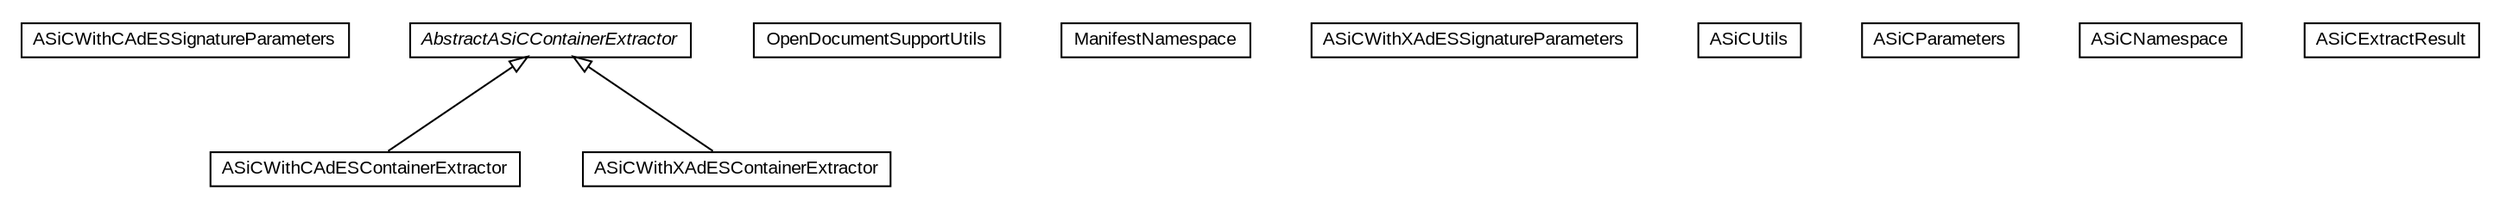 #!/usr/local/bin/dot
#
# Class diagram 
# Generated by UMLGraph version R5_6-24-gf6e263 (http://www.umlgraph.org/)
#

digraph G {
	edge [fontname="arial",fontsize=10,labelfontname="arial",labelfontsize=10];
	node [fontname="arial",fontsize=10,shape=plaintext];
	nodesep=0.25;
	ranksep=0.5;
	// eu.europa.esig.dss.asic.ASiCWithCAdESSignatureParameters
	c92557 [label=<<table title="eu.europa.esig.dss.asic.ASiCWithCAdESSignatureParameters" border="0" cellborder="1" cellspacing="0" cellpadding="2" port="p" href="./ASiCWithCAdESSignatureParameters.html">
		<tr><td><table border="0" cellspacing="0" cellpadding="1">
<tr><td align="center" balign="center"> ASiCWithCAdESSignatureParameters </td></tr>
		</table></td></tr>
		</table>>, URL="./ASiCWithCAdESSignatureParameters.html", fontname="arial", fontcolor="black", fontsize=10.0];
	// eu.europa.esig.dss.asic.ASiCWithCAdESContainerExtractor
	c92558 [label=<<table title="eu.europa.esig.dss.asic.ASiCWithCAdESContainerExtractor" border="0" cellborder="1" cellspacing="0" cellpadding="2" port="p" href="./ASiCWithCAdESContainerExtractor.html">
		<tr><td><table border="0" cellspacing="0" cellpadding="1">
<tr><td align="center" balign="center"> ASiCWithCAdESContainerExtractor </td></tr>
		</table></td></tr>
		</table>>, URL="./ASiCWithCAdESContainerExtractor.html", fontname="arial", fontcolor="black", fontsize=10.0];
	// eu.europa.esig.dss.asic.OpenDocumentSupportUtils
	c92559 [label=<<table title="eu.europa.esig.dss.asic.OpenDocumentSupportUtils" border="0" cellborder="1" cellspacing="0" cellpadding="2" port="p" href="./OpenDocumentSupportUtils.html">
		<tr><td><table border="0" cellspacing="0" cellpadding="1">
<tr><td align="center" balign="center"> OpenDocumentSupportUtils </td></tr>
		</table></td></tr>
		</table>>, URL="./OpenDocumentSupportUtils.html", fontname="arial", fontcolor="black", fontsize=10.0];
	// eu.europa.esig.dss.asic.ManifestNamespace
	c92560 [label=<<table title="eu.europa.esig.dss.asic.ManifestNamespace" border="0" cellborder="1" cellspacing="0" cellpadding="2" port="p" href="./ManifestNamespace.html">
		<tr><td><table border="0" cellspacing="0" cellpadding="1">
<tr><td align="center" balign="center"> ManifestNamespace </td></tr>
		</table></td></tr>
		</table>>, URL="./ManifestNamespace.html", fontname="arial", fontcolor="black", fontsize=10.0];
	// eu.europa.esig.dss.asic.ASiCWithXAdESSignatureParameters
	c92561 [label=<<table title="eu.europa.esig.dss.asic.ASiCWithXAdESSignatureParameters" border="0" cellborder="1" cellspacing="0" cellpadding="2" port="p" href="./ASiCWithXAdESSignatureParameters.html">
		<tr><td><table border="0" cellspacing="0" cellpadding="1">
<tr><td align="center" balign="center"> ASiCWithXAdESSignatureParameters </td></tr>
		</table></td></tr>
		</table>>, URL="./ASiCWithXAdESSignatureParameters.html", fontname="arial", fontcolor="black", fontsize=10.0];
	// eu.europa.esig.dss.asic.ASiCWithXAdESContainerExtractor
	c92562 [label=<<table title="eu.europa.esig.dss.asic.ASiCWithXAdESContainerExtractor" border="0" cellborder="1" cellspacing="0" cellpadding="2" port="p" href="./ASiCWithXAdESContainerExtractor.html">
		<tr><td><table border="0" cellspacing="0" cellpadding="1">
<tr><td align="center" balign="center"> ASiCWithXAdESContainerExtractor </td></tr>
		</table></td></tr>
		</table>>, URL="./ASiCWithXAdESContainerExtractor.html", fontname="arial", fontcolor="black", fontsize=10.0];
	// eu.europa.esig.dss.asic.ASiCUtils
	c92563 [label=<<table title="eu.europa.esig.dss.asic.ASiCUtils" border="0" cellborder="1" cellspacing="0" cellpadding="2" port="p" href="./ASiCUtils.html">
		<tr><td><table border="0" cellspacing="0" cellpadding="1">
<tr><td align="center" balign="center"> ASiCUtils </td></tr>
		</table></td></tr>
		</table>>, URL="./ASiCUtils.html", fontname="arial", fontcolor="black", fontsize=10.0];
	// eu.europa.esig.dss.asic.ASiCParameters
	c92564 [label=<<table title="eu.europa.esig.dss.asic.ASiCParameters" border="0" cellborder="1" cellspacing="0" cellpadding="2" port="p" href="./ASiCParameters.html">
		<tr><td><table border="0" cellspacing="0" cellpadding="1">
<tr><td align="center" balign="center"> ASiCParameters </td></tr>
		</table></td></tr>
		</table>>, URL="./ASiCParameters.html", fontname="arial", fontcolor="black", fontsize=10.0];
	// eu.europa.esig.dss.asic.ASiCNamespace
	c92565 [label=<<table title="eu.europa.esig.dss.asic.ASiCNamespace" border="0" cellborder="1" cellspacing="0" cellpadding="2" port="p" href="./ASiCNamespace.html">
		<tr><td><table border="0" cellspacing="0" cellpadding="1">
<tr><td align="center" balign="center"> ASiCNamespace </td></tr>
		</table></td></tr>
		</table>>, URL="./ASiCNamespace.html", fontname="arial", fontcolor="black", fontsize=10.0];
	// eu.europa.esig.dss.asic.ASiCExtractResult
	c92566 [label=<<table title="eu.europa.esig.dss.asic.ASiCExtractResult" border="0" cellborder="1" cellspacing="0" cellpadding="2" port="p" href="./ASiCExtractResult.html">
		<tr><td><table border="0" cellspacing="0" cellpadding="1">
<tr><td align="center" balign="center"> ASiCExtractResult </td></tr>
		</table></td></tr>
		</table>>, URL="./ASiCExtractResult.html", fontname="arial", fontcolor="black", fontsize=10.0];
	// eu.europa.esig.dss.asic.AbstractASiCContainerExtractor
	c92567 [label=<<table title="eu.europa.esig.dss.asic.AbstractASiCContainerExtractor" border="0" cellborder="1" cellspacing="0" cellpadding="2" port="p" href="./AbstractASiCContainerExtractor.html">
		<tr><td><table border="0" cellspacing="0" cellpadding="1">
<tr><td align="center" balign="center"><font face="arial italic"> AbstractASiCContainerExtractor </font></td></tr>
		</table></td></tr>
		</table>>, URL="./AbstractASiCContainerExtractor.html", fontname="arial", fontcolor="black", fontsize=10.0];
	//eu.europa.esig.dss.asic.ASiCWithCAdESContainerExtractor extends eu.europa.esig.dss.asic.AbstractASiCContainerExtractor
	c92567:p -> c92558:p [dir=back,arrowtail=empty];
	//eu.europa.esig.dss.asic.ASiCWithXAdESContainerExtractor extends eu.europa.esig.dss.asic.AbstractASiCContainerExtractor
	c92567:p -> c92562:p [dir=back,arrowtail=empty];
}

